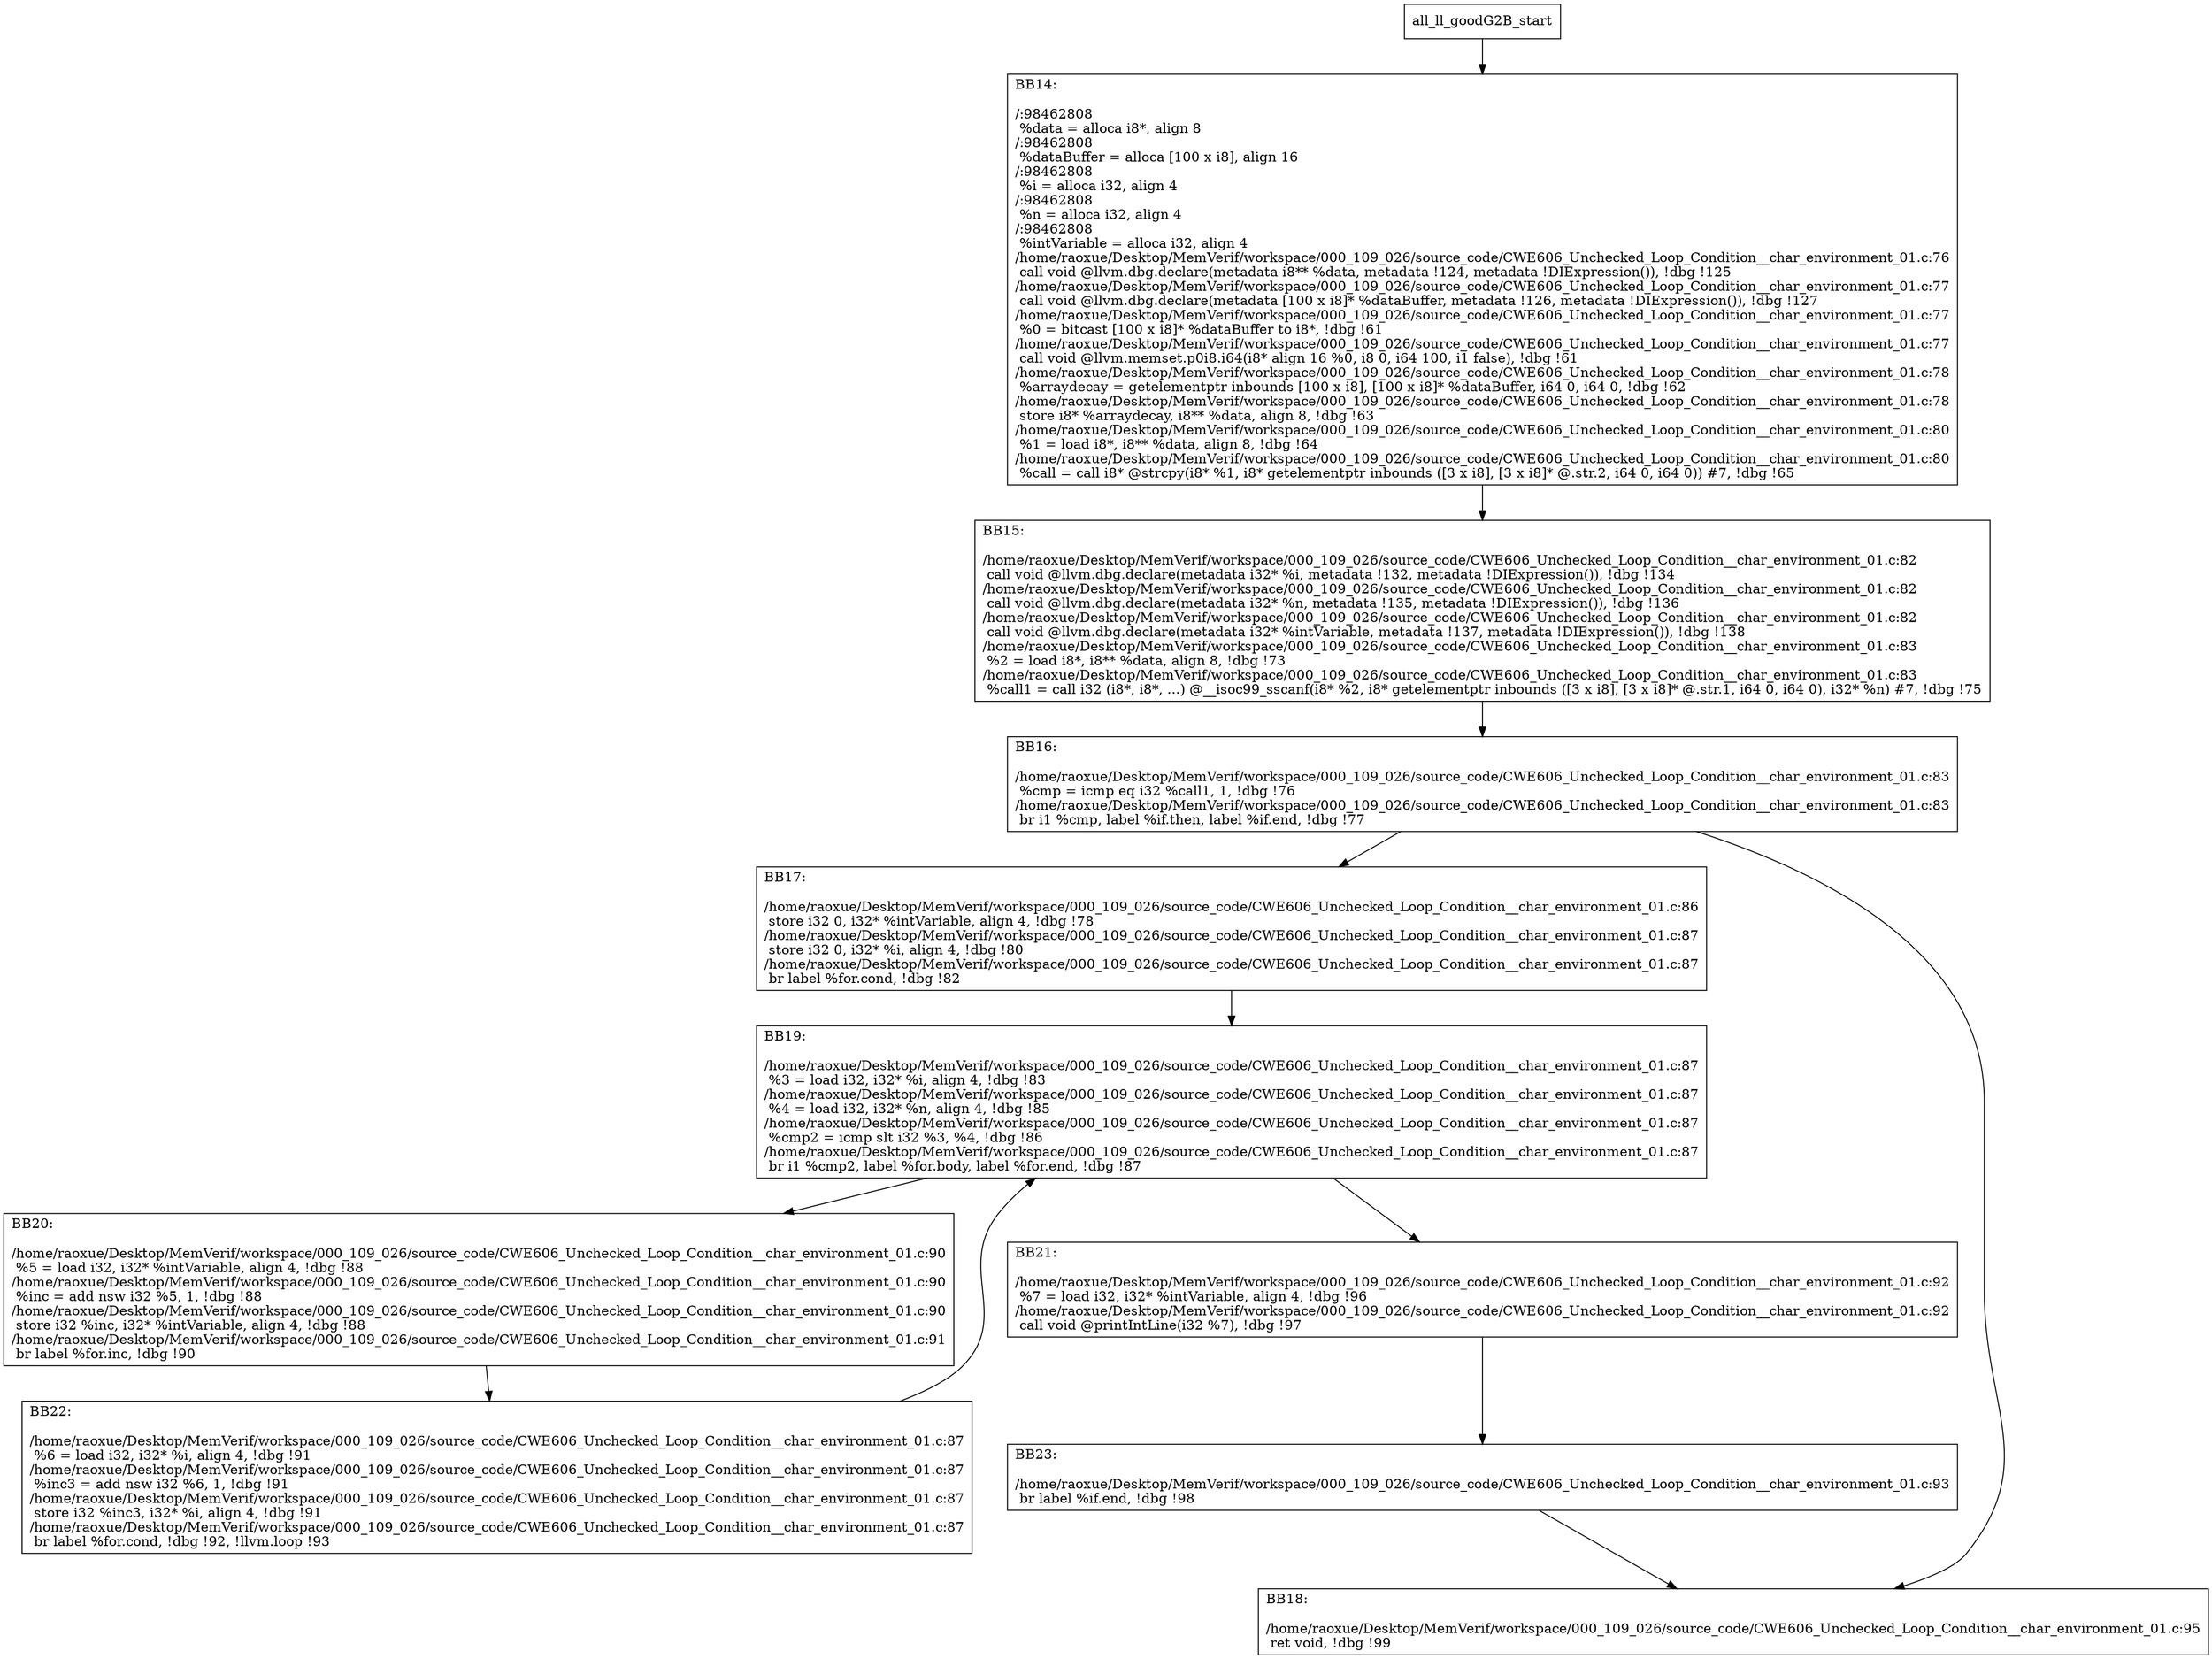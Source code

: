digraph "CFG for'all_ll_goodG2B' function" {
	BBall_ll_goodG2B_start[shape=record,label="{all_ll_goodG2B_start}"];
	BBall_ll_goodG2B_start-> all_ll_goodG2BBB14;
	all_ll_goodG2BBB14 [shape=record, label="{BB14:\l\l/:98462808\l
  %data = alloca i8*, align 8\l
/:98462808\l
  %dataBuffer = alloca [100 x i8], align 16\l
/:98462808\l
  %i = alloca i32, align 4\l
/:98462808\l
  %n = alloca i32, align 4\l
/:98462808\l
  %intVariable = alloca i32, align 4\l
/home/raoxue/Desktop/MemVerif/workspace/000_109_026/source_code/CWE606_Unchecked_Loop_Condition__char_environment_01.c:76\l
  call void @llvm.dbg.declare(metadata i8** %data, metadata !124, metadata !DIExpression()), !dbg !125\l
/home/raoxue/Desktop/MemVerif/workspace/000_109_026/source_code/CWE606_Unchecked_Loop_Condition__char_environment_01.c:77\l
  call void @llvm.dbg.declare(metadata [100 x i8]* %dataBuffer, metadata !126, metadata !DIExpression()), !dbg !127\l
/home/raoxue/Desktop/MemVerif/workspace/000_109_026/source_code/CWE606_Unchecked_Loop_Condition__char_environment_01.c:77\l
  %0 = bitcast [100 x i8]* %dataBuffer to i8*, !dbg !61\l
/home/raoxue/Desktop/MemVerif/workspace/000_109_026/source_code/CWE606_Unchecked_Loop_Condition__char_environment_01.c:77\l
  call void @llvm.memset.p0i8.i64(i8* align 16 %0, i8 0, i64 100, i1 false), !dbg !61\l
/home/raoxue/Desktop/MemVerif/workspace/000_109_026/source_code/CWE606_Unchecked_Loop_Condition__char_environment_01.c:78\l
  %arraydecay = getelementptr inbounds [100 x i8], [100 x i8]* %dataBuffer, i64 0, i64 0, !dbg !62\l
/home/raoxue/Desktop/MemVerif/workspace/000_109_026/source_code/CWE606_Unchecked_Loop_Condition__char_environment_01.c:78\l
  store i8* %arraydecay, i8** %data, align 8, !dbg !63\l
/home/raoxue/Desktop/MemVerif/workspace/000_109_026/source_code/CWE606_Unchecked_Loop_Condition__char_environment_01.c:80\l
  %1 = load i8*, i8** %data, align 8, !dbg !64\l
/home/raoxue/Desktop/MemVerif/workspace/000_109_026/source_code/CWE606_Unchecked_Loop_Condition__char_environment_01.c:80\l
  %call = call i8* @strcpy(i8* %1, i8* getelementptr inbounds ([3 x i8], [3 x i8]* @.str.2, i64 0, i64 0)) #7, !dbg !65\l
}"];
	all_ll_goodG2BBB14-> all_ll_goodG2BBB15;
	all_ll_goodG2BBB15 [shape=record, label="{BB15:\l\l/home/raoxue/Desktop/MemVerif/workspace/000_109_026/source_code/CWE606_Unchecked_Loop_Condition__char_environment_01.c:82\l
  call void @llvm.dbg.declare(metadata i32* %i, metadata !132, metadata !DIExpression()), !dbg !134\l
/home/raoxue/Desktop/MemVerif/workspace/000_109_026/source_code/CWE606_Unchecked_Loop_Condition__char_environment_01.c:82\l
  call void @llvm.dbg.declare(metadata i32* %n, metadata !135, metadata !DIExpression()), !dbg !136\l
/home/raoxue/Desktop/MemVerif/workspace/000_109_026/source_code/CWE606_Unchecked_Loop_Condition__char_environment_01.c:82\l
  call void @llvm.dbg.declare(metadata i32* %intVariable, metadata !137, metadata !DIExpression()), !dbg !138\l
/home/raoxue/Desktop/MemVerif/workspace/000_109_026/source_code/CWE606_Unchecked_Loop_Condition__char_environment_01.c:83\l
  %2 = load i8*, i8** %data, align 8, !dbg !73\l
/home/raoxue/Desktop/MemVerif/workspace/000_109_026/source_code/CWE606_Unchecked_Loop_Condition__char_environment_01.c:83\l
  %call1 = call i32 (i8*, i8*, ...) @__isoc99_sscanf(i8* %2, i8* getelementptr inbounds ([3 x i8], [3 x i8]* @.str.1, i64 0, i64 0), i32* %n) #7, !dbg !75\l
}"];
	all_ll_goodG2BBB15-> all_ll_goodG2BBB16;
	all_ll_goodG2BBB16 [shape=record, label="{BB16:\l\l/home/raoxue/Desktop/MemVerif/workspace/000_109_026/source_code/CWE606_Unchecked_Loop_Condition__char_environment_01.c:83\l
  %cmp = icmp eq i32 %call1, 1, !dbg !76\l
/home/raoxue/Desktop/MemVerif/workspace/000_109_026/source_code/CWE606_Unchecked_Loop_Condition__char_environment_01.c:83\l
  br i1 %cmp, label %if.then, label %if.end, !dbg !77\l
}"];
	all_ll_goodG2BBB16-> all_ll_goodG2BBB17;
	all_ll_goodG2BBB16-> all_ll_goodG2BBB18;
	all_ll_goodG2BBB17 [shape=record, label="{BB17:\l\l/home/raoxue/Desktop/MemVerif/workspace/000_109_026/source_code/CWE606_Unchecked_Loop_Condition__char_environment_01.c:86\l
  store i32 0, i32* %intVariable, align 4, !dbg !78\l
/home/raoxue/Desktop/MemVerif/workspace/000_109_026/source_code/CWE606_Unchecked_Loop_Condition__char_environment_01.c:87\l
  store i32 0, i32* %i, align 4, !dbg !80\l
/home/raoxue/Desktop/MemVerif/workspace/000_109_026/source_code/CWE606_Unchecked_Loop_Condition__char_environment_01.c:87\l
  br label %for.cond, !dbg !82\l
}"];
	all_ll_goodG2BBB17-> all_ll_goodG2BBB19;
	all_ll_goodG2BBB19 [shape=record, label="{BB19:\l\l/home/raoxue/Desktop/MemVerif/workspace/000_109_026/source_code/CWE606_Unchecked_Loop_Condition__char_environment_01.c:87\l
  %3 = load i32, i32* %i, align 4, !dbg !83\l
/home/raoxue/Desktop/MemVerif/workspace/000_109_026/source_code/CWE606_Unchecked_Loop_Condition__char_environment_01.c:87\l
  %4 = load i32, i32* %n, align 4, !dbg !85\l
/home/raoxue/Desktop/MemVerif/workspace/000_109_026/source_code/CWE606_Unchecked_Loop_Condition__char_environment_01.c:87\l
  %cmp2 = icmp slt i32 %3, %4, !dbg !86\l
/home/raoxue/Desktop/MemVerif/workspace/000_109_026/source_code/CWE606_Unchecked_Loop_Condition__char_environment_01.c:87\l
  br i1 %cmp2, label %for.body, label %for.end, !dbg !87\l
}"];
	all_ll_goodG2BBB19-> all_ll_goodG2BBB20;
	all_ll_goodG2BBB19-> all_ll_goodG2BBB21;
	all_ll_goodG2BBB20 [shape=record, label="{BB20:\l\l/home/raoxue/Desktop/MemVerif/workspace/000_109_026/source_code/CWE606_Unchecked_Loop_Condition__char_environment_01.c:90\l
  %5 = load i32, i32* %intVariable, align 4, !dbg !88\l
/home/raoxue/Desktop/MemVerif/workspace/000_109_026/source_code/CWE606_Unchecked_Loop_Condition__char_environment_01.c:90\l
  %inc = add nsw i32 %5, 1, !dbg !88\l
/home/raoxue/Desktop/MemVerif/workspace/000_109_026/source_code/CWE606_Unchecked_Loop_Condition__char_environment_01.c:90\l
  store i32 %inc, i32* %intVariable, align 4, !dbg !88\l
/home/raoxue/Desktop/MemVerif/workspace/000_109_026/source_code/CWE606_Unchecked_Loop_Condition__char_environment_01.c:91\l
  br label %for.inc, !dbg !90\l
}"];
	all_ll_goodG2BBB20-> all_ll_goodG2BBB22;
	all_ll_goodG2BBB22 [shape=record, label="{BB22:\l\l/home/raoxue/Desktop/MemVerif/workspace/000_109_026/source_code/CWE606_Unchecked_Loop_Condition__char_environment_01.c:87\l
  %6 = load i32, i32* %i, align 4, !dbg !91\l
/home/raoxue/Desktop/MemVerif/workspace/000_109_026/source_code/CWE606_Unchecked_Loop_Condition__char_environment_01.c:87\l
  %inc3 = add nsw i32 %6, 1, !dbg !91\l
/home/raoxue/Desktop/MemVerif/workspace/000_109_026/source_code/CWE606_Unchecked_Loop_Condition__char_environment_01.c:87\l
  store i32 %inc3, i32* %i, align 4, !dbg !91\l
/home/raoxue/Desktop/MemVerif/workspace/000_109_026/source_code/CWE606_Unchecked_Loop_Condition__char_environment_01.c:87\l
  br label %for.cond, !dbg !92, !llvm.loop !93\l
}"];
	all_ll_goodG2BBB22-> all_ll_goodG2BBB19;
	all_ll_goodG2BBB21 [shape=record, label="{BB21:\l\l/home/raoxue/Desktop/MemVerif/workspace/000_109_026/source_code/CWE606_Unchecked_Loop_Condition__char_environment_01.c:92\l
  %7 = load i32, i32* %intVariable, align 4, !dbg !96\l
/home/raoxue/Desktop/MemVerif/workspace/000_109_026/source_code/CWE606_Unchecked_Loop_Condition__char_environment_01.c:92\l
  call void @printIntLine(i32 %7), !dbg !97\l
}"];
	all_ll_goodG2BBB21-> all_ll_goodG2BBB23;
	all_ll_goodG2BBB23 [shape=record, label="{BB23:\l\l/home/raoxue/Desktop/MemVerif/workspace/000_109_026/source_code/CWE606_Unchecked_Loop_Condition__char_environment_01.c:93\l
  br label %if.end, !dbg !98\l
}"];
	all_ll_goodG2BBB23-> all_ll_goodG2BBB18;
	all_ll_goodG2BBB18 [shape=record, label="{BB18:\l\l/home/raoxue/Desktop/MemVerif/workspace/000_109_026/source_code/CWE606_Unchecked_Loop_Condition__char_environment_01.c:95\l
  ret void, !dbg !99\l
}"];
}
